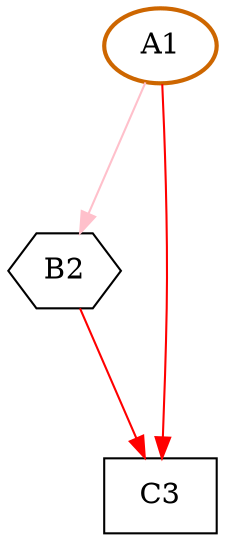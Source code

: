 digraph G {
graph [root="Demo",rankdir   = TB, nodesep           = 0.6, mindist     = 1.0, ranksep = 1.0, overlap = false]
node [style     = "filled", fillcolor = "white", color = "black"]
A1[cpu="0", flags="0x00802002", type="tmsg", toffs="0", pattern="patternA", patentry="true", patexit="false", beamproc="beamA", bpentry="false", bpexit="false", fid="1", gid="33", evtno="0", beamin="0", bpcstart="0", sid="0", bpid="0", reqnobeam="0", vacc="0", id="0x1021000000000000", par="0x041209a000000000", tef="2068673551", shape     = "oval", fillcolor = "white", penwidth=2, color = "darkorange3"];
B2[cpu="0", flags="0x00008003", type="noop", prio="0", toffs="0", pattern="patternA", patentry="false", patexit="true", beamproc="beamA", bpentry="false", bpexit="false", tvalid="0", vabs="false", qty="1", shape     = "hexagon", fillcolor = "white"];
C3[cpu="0", flags="0x00100007", type="block", tperiod="2000", pattern="patternA", patentry="false", patexit="false", beamproc="beamA", bpentry="false", bpexit="false", qlo="true", qhi="false", qil="false", shape     = "rectangle", fillcolor = "white"];
A1->B2 [type="dynpar1", color = "pink"];
B2->C3 [type="defdst", color = "red"];
A1->C3 [type="defdst", color = "red"];
}
